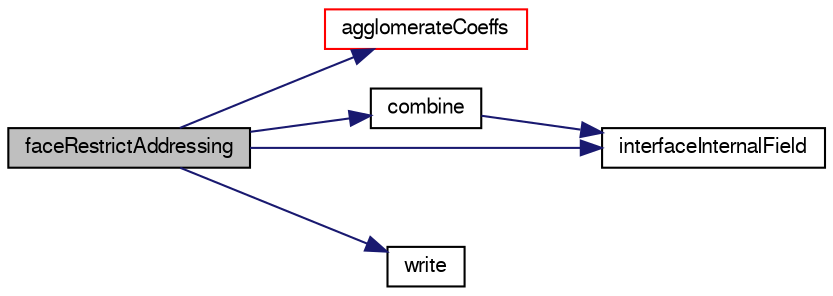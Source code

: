 digraph "faceRestrictAddressing"
{
  bgcolor="transparent";
  edge [fontname="FreeSans",fontsize="10",labelfontname="FreeSans",labelfontsize="10"];
  node [fontname="FreeSans",fontsize="10",shape=record];
  rankdir="LR";
  Node140 [label="faceRestrictAddressing",height=0.2,width=0.4,color="black", fillcolor="grey75", style="filled", fontcolor="black"];
  Node140 -> Node141 [color="midnightblue",fontsize="10",style="solid",fontname="FreeSans"];
  Node141 [label="agglomerateCoeffs",height=0.2,width=0.4,color="red",URL="$a27026.html#a65c5741ab7c80759d6f0ae7b6d32fdef",tooltip="Agglomerating the given fine-level coefficients and return. "];
  Node140 -> Node187 [color="midnightblue",fontsize="10",style="solid",fontname="FreeSans"];
  Node187 [label="combine",height=0.2,width=0.4,color="black",URL="$a27026.html#a71a28096aae12ba135681d451b5557ad",tooltip="Merge the next level with this level. "];
  Node187 -> Node188 [color="midnightblue",fontsize="10",style="solid",fontname="FreeSans"];
  Node188 [label="interfaceInternalField",height=0.2,width=0.4,color="black",URL="$a27026.html#af925cc22d3e2b2b0d93237174b994932",tooltip="Return the interface internal field of the given field. "];
  Node140 -> Node188 [color="midnightblue",fontsize="10",style="solid",fontname="FreeSans"];
  Node140 -> Node189 [color="midnightblue",fontsize="10",style="solid",fontname="FreeSans"];
  Node189 [label="write",height=0.2,width=0.4,color="black",URL="$a27026.html#aeadc7658507fb9679cce76e595d6c5a0",tooltip="Write to stream. "];
}
